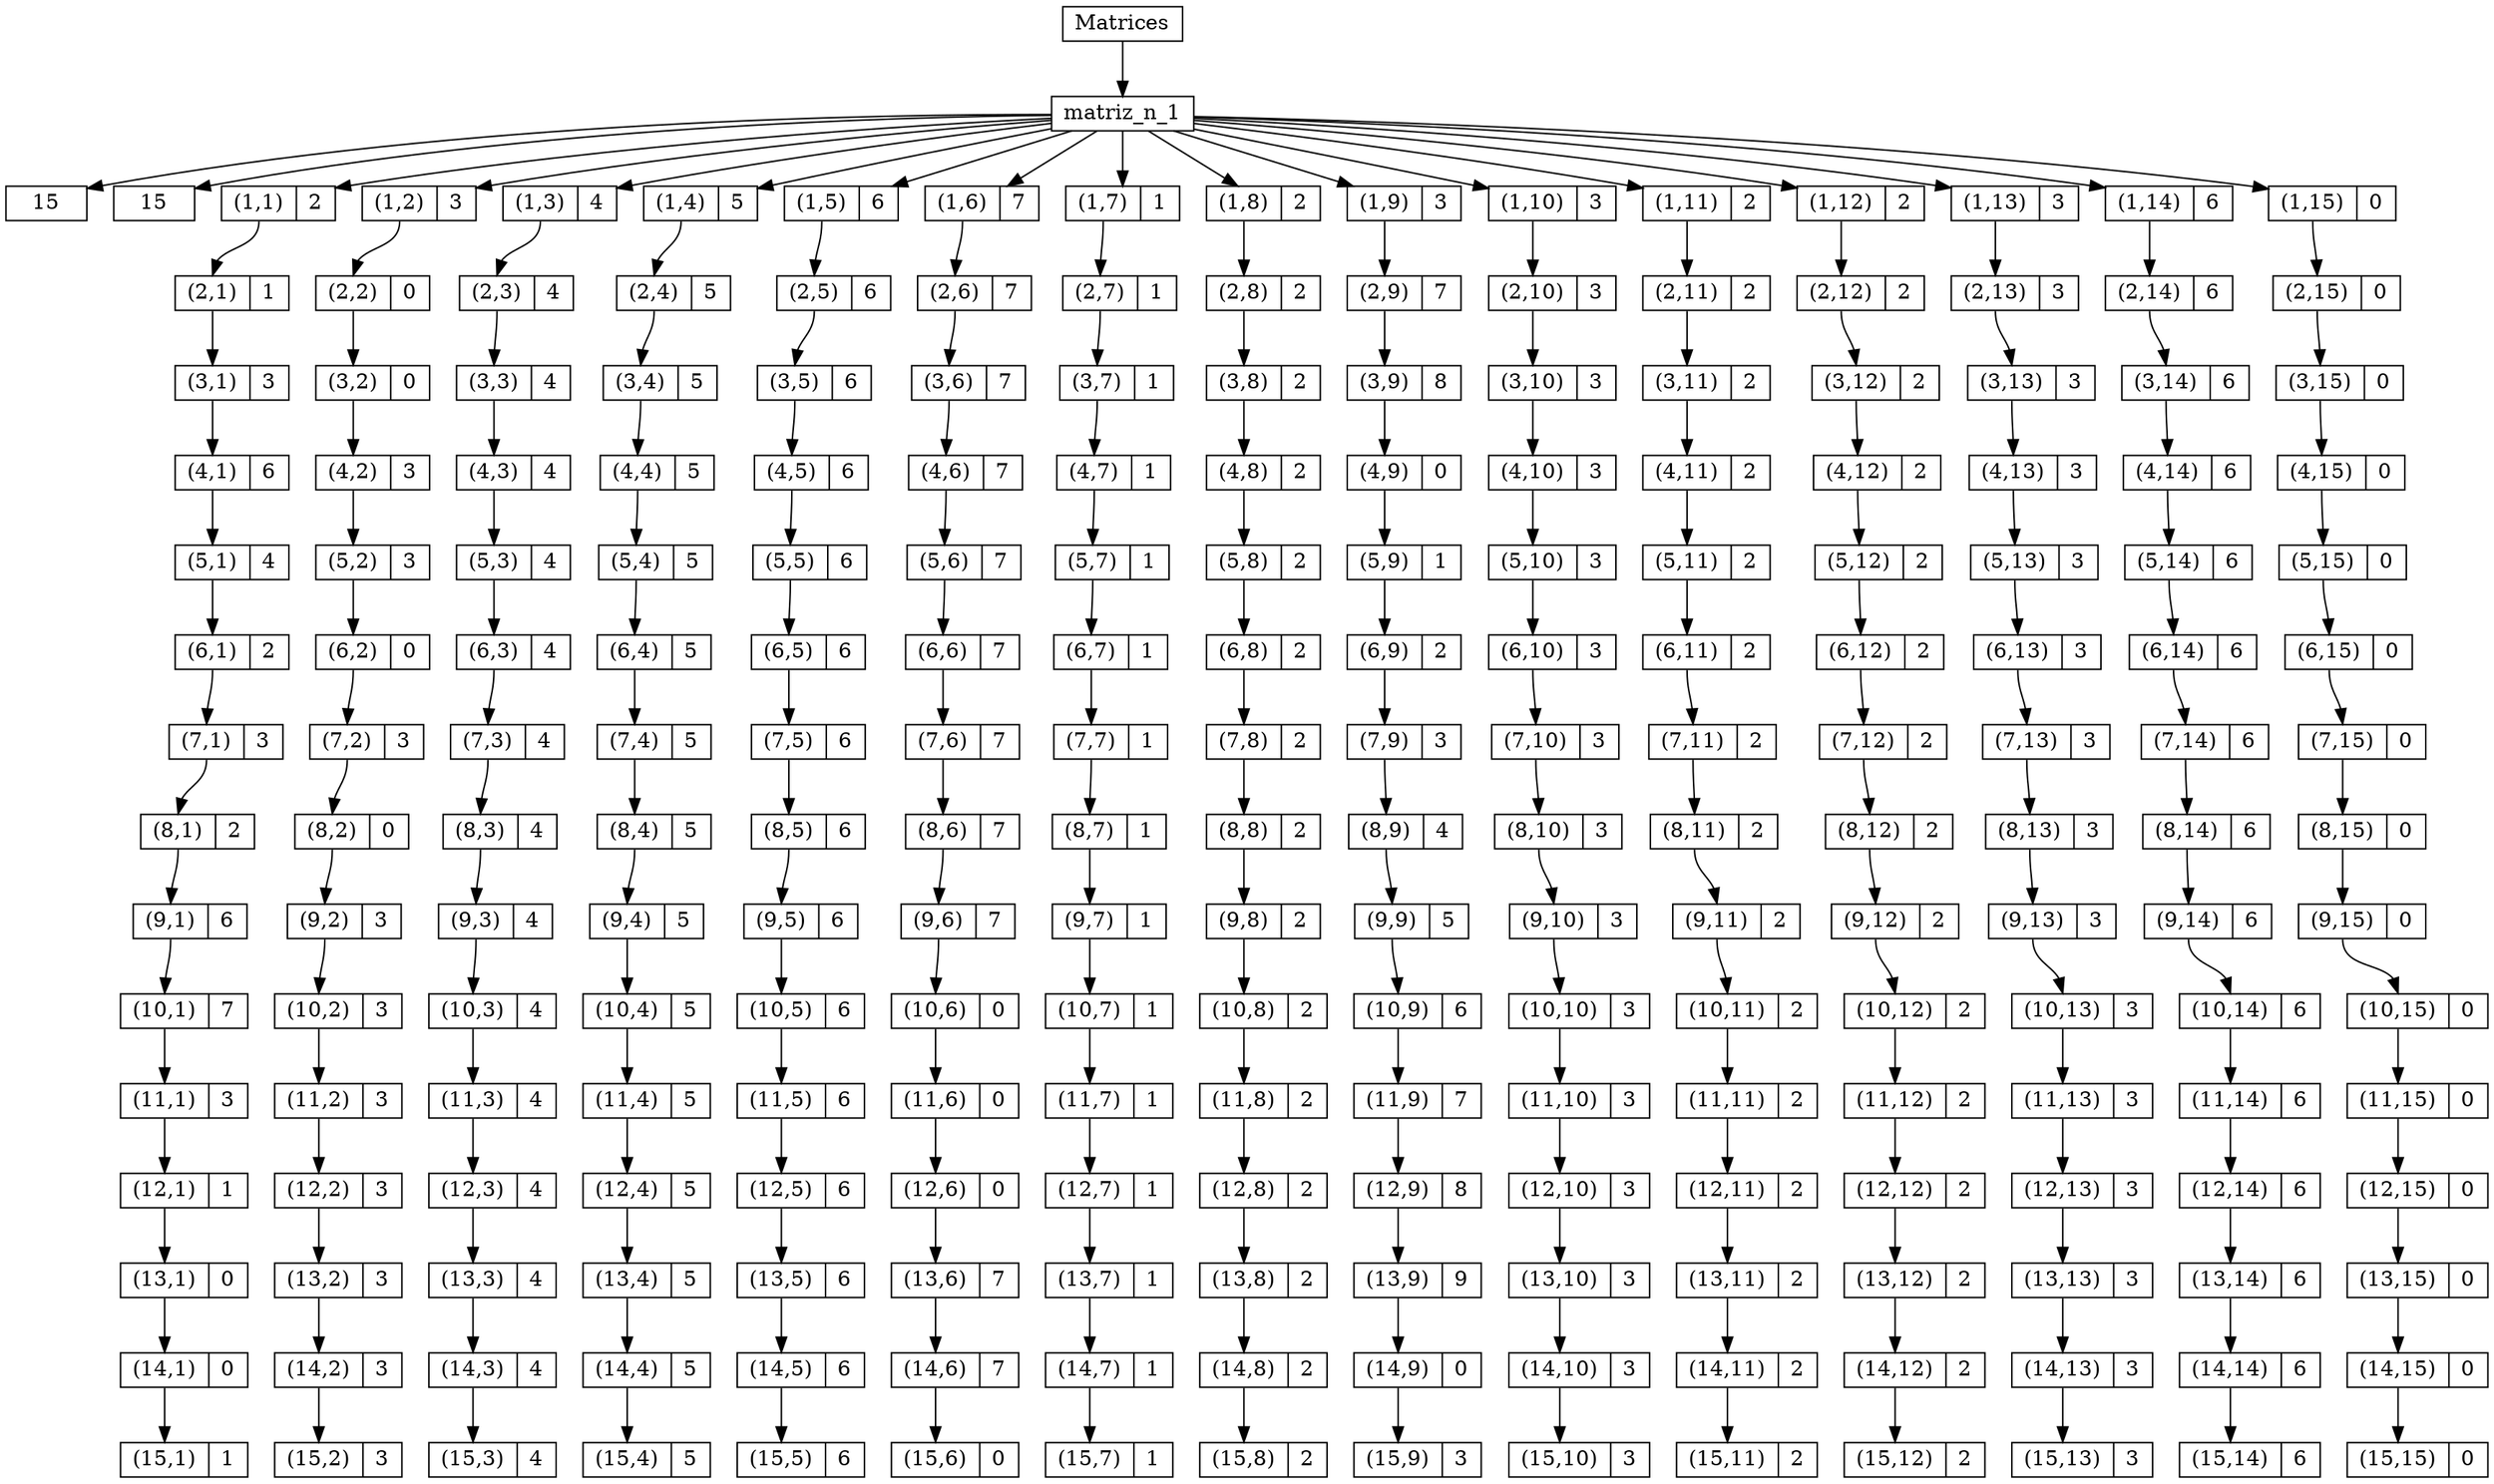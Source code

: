 digraph g {
	node [height=.1 shape=record]
	node00 [label=Matrices]
	node01 [label=matriz_n_1]
	node02 [label=15]
	node03 [label=15]
	node21 [label="<f0>(1,1) |<f1>2"]
	node22 [label="<f0>(1,2) |<f1>3"]
	node23 [label="<f0>(1,3) |<f1>4"]
	node24 [label="<f0>(1,4) |<f1>5"]
	node25 [label="<f0>(1,5) |<f1>6"]
	node26 [label="<f0>(1,6) |<f1>7"]
	node27 [label="<f0>(1,7) |<f1>1"]
	node28 [label="<f0>(1,8) |<f1>2"]
	node29 [label="<f0>(1,9) |<f1>3"]
	node210 [label="<f0>(1,10) |<f1>3"]
	node211 [label="<f0>(1,11) |<f1>2"]
	node212 [label="<f0>(1,12) |<f1>2"]
	node213 [label="<f0>(1,13) |<f1>3"]
	node214 [label="<f0>(1,14) |<f1>6"]
	node215 [label="<f0>(1,15) |<f1>0"]
	node41 [label="<f0>(2,1) |<f1>1"]
	node42 [label="<f0>(2,2) |<f1>0"]
	node43 [label="<f0>(2,3) |<f1>4"]
	node44 [label="<f0>(2,4) |<f1>5"]
	node45 [label="<f0>(2,5) |<f1>6"]
	node46 [label="<f0>(2,6) |<f1>7"]
	node47 [label="<f0>(2,7) |<f1>1"]
	node48 [label="<f0>(2,8) |<f1>2"]
	node49 [label="<f0>(2,9) |<f1>7"]
	node410 [label="<f0>(2,10) |<f1>3"]
	node411 [label="<f0>(2,11) |<f1>2"]
	node412 [label="<f0>(2,12) |<f1>2"]
	node413 [label="<f0>(2,13) |<f1>3"]
	node414 [label="<f0>(2,14) |<f1>6"]
	node415 [label="<f0>(2,15) |<f1>0"]
	node61 [label="<f0>(3,1) |<f1>3"]
	node62 [label="<f0>(3,2) |<f1>0"]
	node63 [label="<f0>(3,3) |<f1>4"]
	node64 [label="<f0>(3,4) |<f1>5"]
	node65 [label="<f0>(3,5) |<f1>6"]
	node66 [label="<f0>(3,6) |<f1>7"]
	node67 [label="<f0>(3,7) |<f1>1"]
	node68 [label="<f0>(3,8) |<f1>2"]
	node69 [label="<f0>(3,9) |<f1>8"]
	node610 [label="<f0>(3,10) |<f1>3"]
	node611 [label="<f0>(3,11) |<f1>2"]
	node612 [label="<f0>(3,12) |<f1>2"]
	node613 [label="<f0>(3,13) |<f1>3"]
	node614 [label="<f0>(3,14) |<f1>6"]
	node615 [label="<f0>(3,15) |<f1>0"]
	node81 [label="<f0>(4,1) |<f1>6"]
	node82 [label="<f0>(4,2) |<f1>3"]
	node83 [label="<f0>(4,3) |<f1>4"]
	node84 [label="<f0>(4,4) |<f1>5"]
	node85 [label="<f0>(4,5) |<f1>6"]
	node86 [label="<f0>(4,6) |<f1>7"]
	node87 [label="<f0>(4,7) |<f1>1"]
	node88 [label="<f0>(4,8) |<f1>2"]
	node89 [label="<f0>(4,9) |<f1>0"]
	node810 [label="<f0>(4,10) |<f1>3"]
	node811 [label="<f0>(4,11) |<f1>2"]
	node812 [label="<f0>(4,12) |<f1>2"]
	node813 [label="<f0>(4,13) |<f1>3"]
	node814 [label="<f0>(4,14) |<f1>6"]
	node815 [label="<f0>(4,15) |<f1>0"]
	node101 [label="<f0>(5,1) |<f1>4"]
	node102 [label="<f0>(5,2) |<f1>3"]
	node103 [label="<f0>(5,3) |<f1>4"]
	node104 [label="<f0>(5,4) |<f1>5"]
	node105 [label="<f0>(5,5) |<f1>6"]
	node106 [label="<f0>(5,6) |<f1>7"]
	node107 [label="<f0>(5,7) |<f1>1"]
	node108 [label="<f0>(5,8) |<f1>2"]
	node109 [label="<f0>(5,9) |<f1>1"]
	node1010 [label="<f0>(5,10) |<f1>3"]
	node1011 [label="<f0>(5,11) |<f1>2"]
	node1012 [label="<f0>(5,12) |<f1>2"]
	node1013 [label="<f0>(5,13) |<f1>3"]
	node1014 [label="<f0>(5,14) |<f1>6"]
	node1015 [label="<f0>(5,15) |<f1>0"]
	node121 [label="<f0>(6,1) |<f1>2"]
	node122 [label="<f0>(6,2) |<f1>0"]
	node123 [label="<f0>(6,3) |<f1>4"]
	node124 [label="<f0>(6,4) |<f1>5"]
	node125 [label="<f0>(6,5) |<f1>6"]
	node126 [label="<f0>(6,6) |<f1>7"]
	node127 [label="<f0>(6,7) |<f1>1"]
	node128 [label="<f0>(6,8) |<f1>2"]
	node129 [label="<f0>(6,9) |<f1>2"]
	node1210 [label="<f0>(6,10) |<f1>3"]
	node1211 [label="<f0>(6,11) |<f1>2"]
	node1212 [label="<f0>(6,12) |<f1>2"]
	node1213 [label="<f0>(6,13) |<f1>3"]
	node1214 [label="<f0>(6,14) |<f1>6"]
	node1215 [label="<f0>(6,15) |<f1>0"]
	node141 [label="<f0>(7,1) |<f1>3"]
	node142 [label="<f0>(7,2) |<f1>3"]
	node143 [label="<f0>(7,3) |<f1>4"]
	node144 [label="<f0>(7,4) |<f1>5"]
	node145 [label="<f0>(7,5) |<f1>6"]
	node146 [label="<f0>(7,6) |<f1>7"]
	node147 [label="<f0>(7,7) |<f1>1"]
	node148 [label="<f0>(7,8) |<f1>2"]
	node149 [label="<f0>(7,9) |<f1>3"]
	node1410 [label="<f0>(7,10) |<f1>3"]
	node1411 [label="<f0>(7,11) |<f1>2"]
	node1412 [label="<f0>(7,12) |<f1>2"]
	node1413 [label="<f0>(7,13) |<f1>3"]
	node1414 [label="<f0>(7,14) |<f1>6"]
	node1415 [label="<f0>(7,15) |<f1>0"]
	node161 [label="<f0>(8,1) |<f1>2"]
	node162 [label="<f0>(8,2) |<f1>0"]
	node163 [label="<f0>(8,3) |<f1>4"]
	node164 [label="<f0>(8,4) |<f1>5"]
	node165 [label="<f0>(8,5) |<f1>6"]
	node166 [label="<f0>(8,6) |<f1>7"]
	node167 [label="<f0>(8,7) |<f1>1"]
	node168 [label="<f0>(8,8) |<f1>2"]
	node169 [label="<f0>(8,9) |<f1>4"]
	node1610 [label="<f0>(8,10) |<f1>3"]
	node1611 [label="<f0>(8,11) |<f1>2"]
	node1612 [label="<f0>(8,12) |<f1>2"]
	node1613 [label="<f0>(8,13) |<f1>3"]
	node1614 [label="<f0>(8,14) |<f1>6"]
	node1615 [label="<f0>(8,15) |<f1>0"]
	node181 [label="<f0>(9,1) |<f1>6"]
	node182 [label="<f0>(9,2) |<f1>3"]
	node183 [label="<f0>(9,3) |<f1>4"]
	node184 [label="<f0>(9,4) |<f1>5"]
	node185 [label="<f0>(9,5) |<f1>6"]
	node186 [label="<f0>(9,6) |<f1>7"]
	node187 [label="<f0>(9,7) |<f1>1"]
	node188 [label="<f0>(9,8) |<f1>2"]
	node189 [label="<f0>(9,9) |<f1>5"]
	node1810 [label="<f0>(9,10) |<f1>3"]
	node1811 [label="<f0>(9,11) |<f1>2"]
	node1812 [label="<f0>(9,12) |<f1>2"]
	node1813 [label="<f0>(9,13) |<f1>3"]
	node1814 [label="<f0>(9,14) |<f1>6"]
	node1815 [label="<f0>(9,15) |<f1>0"]
	node201 [label="<f0>(10,1) |<f1>7"]
	node202 [label="<f0>(10,2) |<f1>3"]
	node203 [label="<f0>(10,3) |<f1>4"]
	node204 [label="<f0>(10,4) |<f1>5"]
	node205 [label="<f0>(10,5) |<f1>6"]
	node206 [label="<f0>(10,6) |<f1>0"]
	node207 [label="<f0>(10,7) |<f1>1"]
	node208 [label="<f0>(10,8) |<f1>2"]
	node209 [label="<f0>(10,9) |<f1>6"]
	node2010 [label="<f0>(10,10) |<f1>3"]
	node2011 [label="<f0>(10,11) |<f1>2"]
	node2012 [label="<f0>(10,12) |<f1>2"]
	node2013 [label="<f0>(10,13) |<f1>3"]
	node2014 [label="<f0>(10,14) |<f1>6"]
	node2015 [label="<f0>(10,15) |<f1>0"]
	node221 [label="<f0>(11,1) |<f1>3"]
	node222 [label="<f0>(11,2) |<f1>3"]
	node223 [label="<f0>(11,3) |<f1>4"]
	node224 [label="<f0>(11,4) |<f1>5"]
	node225 [label="<f0>(11,5) |<f1>6"]
	node226 [label="<f0>(11,6) |<f1>0"]
	node227 [label="<f0>(11,7) |<f1>1"]
	node228 [label="<f0>(11,8) |<f1>2"]
	node229 [label="<f0>(11,9) |<f1>7"]
	node2210 [label="<f0>(11,10) |<f1>3"]
	node2211 [label="<f0>(11,11) |<f1>2"]
	node2212 [label="<f0>(11,12) |<f1>2"]
	node2213 [label="<f0>(11,13) |<f1>3"]
	node2214 [label="<f0>(11,14) |<f1>6"]
	node2215 [label="<f0>(11,15) |<f1>0"]
	node241 [label="<f0>(12,1) |<f1>1"]
	node242 [label="<f0>(12,2) |<f1>3"]
	node243 [label="<f0>(12,3) |<f1>4"]
	node244 [label="<f0>(12,4) |<f1>5"]
	node245 [label="<f0>(12,5) |<f1>6"]
	node246 [label="<f0>(12,6) |<f1>0"]
	node247 [label="<f0>(12,7) |<f1>1"]
	node248 [label="<f0>(12,8) |<f1>2"]
	node249 [label="<f0>(12,9) |<f1>8"]
	node2410 [label="<f0>(12,10) |<f1>3"]
	node2411 [label="<f0>(12,11) |<f1>2"]
	node2412 [label="<f0>(12,12) |<f1>2"]
	node2413 [label="<f0>(12,13) |<f1>3"]
	node2414 [label="<f0>(12,14) |<f1>6"]
	node2415 [label="<f0>(12,15) |<f1>0"]
	node261 [label="<f0>(13,1) |<f1>0"]
	node262 [label="<f0>(13,2) |<f1>3"]
	node263 [label="<f0>(13,3) |<f1>4"]
	node264 [label="<f0>(13,4) |<f1>5"]
	node265 [label="<f0>(13,5) |<f1>6"]
	node266 [label="<f0>(13,6) |<f1>7"]
	node267 [label="<f0>(13,7) |<f1>1"]
	node268 [label="<f0>(13,8) |<f1>2"]
	node269 [label="<f0>(13,9) |<f1>9"]
	node2610 [label="<f0>(13,10) |<f1>3"]
	node2611 [label="<f0>(13,11) |<f1>2"]
	node2612 [label="<f0>(13,12) |<f1>2"]
	node2613 [label="<f0>(13,13) |<f1>3"]
	node2614 [label="<f0>(13,14) |<f1>6"]
	node2615 [label="<f0>(13,15) |<f1>0"]
	node281 [label="<f0>(14,1) |<f1>0"]
	node282 [label="<f0>(14,2) |<f1>3"]
	node283 [label="<f0>(14,3) |<f1>4"]
	node284 [label="<f0>(14,4) |<f1>5"]
	node285 [label="<f0>(14,5) |<f1>6"]
	node286 [label="<f0>(14,6) |<f1>7"]
	node287 [label="<f0>(14,7) |<f1>1"]
	node288 [label="<f0>(14,8) |<f1>2"]
	node289 [label="<f0>(14,9) |<f1>0"]
	node2810 [label="<f0>(14,10) |<f1>3"]
	node2811 [label="<f0>(14,11) |<f1>2"]
	node2812 [label="<f0>(14,12) |<f1>2"]
	node2813 [label="<f0>(14,13) |<f1>3"]
	node2814 [label="<f0>(14,14) |<f1>6"]
	node2815 [label="<f0>(14,15) |<f1>0"]
	node301 [label="<f0>(15,1) |<f1>1"]
	node302 [label="<f0>(15,2) |<f1>3"]
	node303 [label="<f0>(15,3) |<f1>4"]
	node304 [label="<f0>(15,4) |<f1>5"]
	node305 [label="<f0>(15,5) |<f1>6"]
	node306 [label="<f0>(15,6) |<f1>0"]
	node307 [label="<f0>(15,7) |<f1>1"]
	node308 [label="<f0>(15,8) |<f1>2"]
	node309 [label="<f0>(15,9) |<f1>3"]
	node3010 [label="<f0>(15,10) |<f1>3"]
	node3011 [label="<f0>(15,11) |<f1>2"]
	node3012 [label="<f0>(15,12) |<f1>2"]
	node3013 [label="<f0>(15,13) |<f1>3"]
	node3014 [label="<f0>(15,14) |<f1>6"]
	node3015 [label="<f0>(15,15) |<f1>0"]
	node00 -> node01
	node01 -> node02
	node01 -> node03
	node01 -> node21
	node01 -> node22
	node01 -> node23
	node01 -> node24
	node01 -> node25
	node01 -> node26
	node01 -> node27
	node01 -> node28
	node01 -> node29
	node01 -> node210
	node01 -> node211
	node01 -> node212
	node01 -> node213
	node01 -> node214
	node01 -> node215
	node21:f0 -> node41:f0
	node22:f0 -> node42:f0
	node23:f0 -> node43:f0
	node24:f0 -> node44:f0
	node25:f0 -> node45:f0
	node26:f0 -> node46:f0
	node27:f0 -> node47:f0
	node28:f0 -> node48:f0
	node29:f0 -> node49:f0
	node210:f0 -> node410:f0
	node211:f0 -> node411:f0
	node212:f0 -> node412:f0
	node213:f0 -> node413:f0
	node214:f0 -> node414:f0
	node215:f0 -> node415:f0
	node41:f0 -> node61:f0
	node42:f0 -> node62:f0
	node43:f0 -> node63:f0
	node44:f0 -> node64:f0
	node45:f0 -> node65:f0
	node46:f0 -> node66:f0
	node47:f0 -> node67:f0
	node48:f0 -> node68:f0
	node49:f0 -> node69:f0
	node410:f0 -> node610:f0
	node411:f0 -> node611:f0
	node412:f0 -> node612:f0
	node413:f0 -> node613:f0
	node414:f0 -> node614:f0
	node415:f0 -> node615:f0
	node61:f0 -> node81:f0
	node62:f0 -> node82:f0
	node63:f0 -> node83:f0
	node64:f0 -> node84:f0
	node65:f0 -> node85:f0
	node66:f0 -> node86:f0
	node67:f0 -> node87:f0
	node68:f0 -> node88:f0
	node69:f0 -> node89:f0
	node610:f0 -> node810:f0
	node611:f0 -> node811:f0
	node612:f0 -> node812:f0
	node613:f0 -> node813:f0
	node614:f0 -> node814:f0
	node615:f0 -> node815:f0
	node81:f0 -> node101:f0
	node82:f0 -> node102:f0
	node83:f0 -> node103:f0
	node84:f0 -> node104:f0
	node85:f0 -> node105:f0
	node86:f0 -> node106:f0
	node87:f0 -> node107:f0
	node88:f0 -> node108:f0
	node89:f0 -> node109:f0
	node810:f0 -> node1010:f0
	node811:f0 -> node1011:f0
	node812:f0 -> node1012:f0
	node813:f0 -> node1013:f0
	node814:f0 -> node1014:f0
	node815:f0 -> node1015:f0
	node101:f0 -> node121:f0
	node102:f0 -> node122:f0
	node103:f0 -> node123:f0
	node104:f0 -> node124:f0
	node105:f0 -> node125:f0
	node106:f0 -> node126:f0
	node107:f0 -> node127:f0
	node108:f0 -> node128:f0
	node109:f0 -> node129:f0
	node1010:f0 -> node1210:f0
	node1011:f0 -> node1211:f0
	node1012:f0 -> node1212:f0
	node1013:f0 -> node1213:f0
	node1014:f0 -> node1214:f0
	node1015:f0 -> node1215:f0
	node121:f0 -> node141:f0
	node122:f0 -> node142:f0
	node123:f0 -> node143:f0
	node124:f0 -> node144:f0
	node125:f0 -> node145:f0
	node126:f0 -> node146:f0
	node127:f0 -> node147:f0
	node128:f0 -> node148:f0
	node129:f0 -> node149:f0
	node1210:f0 -> node1410:f0
	node1211:f0 -> node1411:f0
	node1212:f0 -> node1412:f0
	node1213:f0 -> node1413:f0
	node1214:f0 -> node1414:f0
	node1215:f0 -> node1415:f0
	node141:f0 -> node161:f0
	node142:f0 -> node162:f0
	node143:f0 -> node163:f0
	node144:f0 -> node164:f0
	node145:f0 -> node165:f0
	node146:f0 -> node166:f0
	node147:f0 -> node167:f0
	node148:f0 -> node168:f0
	node149:f0 -> node169:f0
	node1410:f0 -> node1610:f0
	node1411:f0 -> node1611:f0
	node1412:f0 -> node1612:f0
	node1413:f0 -> node1613:f0
	node1414:f0 -> node1614:f0
	node1415:f0 -> node1615:f0
	node161:f0 -> node181:f0
	node162:f0 -> node182:f0
	node163:f0 -> node183:f0
	node164:f0 -> node184:f0
	node165:f0 -> node185:f0
	node166:f0 -> node186:f0
	node167:f0 -> node187:f0
	node168:f0 -> node188:f0
	node169:f0 -> node189:f0
	node1610:f0 -> node1810:f0
	node1611:f0 -> node1811:f0
	node1612:f0 -> node1812:f0
	node1613:f0 -> node1813:f0
	node1614:f0 -> node1814:f0
	node1615:f0 -> node1815:f0
	node181:f0 -> node201:f0
	node182:f0 -> node202:f0
	node183:f0 -> node203:f0
	node184:f0 -> node204:f0
	node185:f0 -> node205:f0
	node186:f0 -> node206:f0
	node187:f0 -> node207:f0
	node188:f0 -> node208:f0
	node189:f0 -> node209:f0
	node1810:f0 -> node2010:f0
	node1811:f0 -> node2011:f0
	node1812:f0 -> node2012:f0
	node1813:f0 -> node2013:f0
	node1814:f0 -> node2014:f0
	node1815:f0 -> node2015:f0
	node201:f0 -> node221:f0
	node202:f0 -> node222:f0
	node203:f0 -> node223:f0
	node204:f0 -> node224:f0
	node205:f0 -> node225:f0
	node206:f0 -> node226:f0
	node207:f0 -> node227:f0
	node208:f0 -> node228:f0
	node209:f0 -> node229:f0
	node2010:f0 -> node2210:f0
	node2011:f0 -> node2211:f0
	node2012:f0 -> node2212:f0
	node2013:f0 -> node2213:f0
	node2014:f0 -> node2214:f0
	node2015:f0 -> node2215:f0
	node221:f0 -> node241:f0
	node222:f0 -> node242:f0
	node223:f0 -> node243:f0
	node224:f0 -> node244:f0
	node225:f0 -> node245:f0
	node226:f0 -> node246:f0
	node227:f0 -> node247:f0
	node228:f0 -> node248:f0
	node229:f0 -> node249:f0
	node2210:f0 -> node2410:f0
	node2211:f0 -> node2411:f0
	node2212:f0 -> node2412:f0
	node2213:f0 -> node2413:f0
	node2214:f0 -> node2414:f0
	node2215:f0 -> node2415:f0
	node241:f0 -> node261:f0
	node242:f0 -> node262:f0
	node243:f0 -> node263:f0
	node244:f0 -> node264:f0
	node245:f0 -> node265:f0
	node246:f0 -> node266:f0
	node247:f0 -> node267:f0
	node248:f0 -> node268:f0
	node249:f0 -> node269:f0
	node2410:f0 -> node2610:f0
	node2411:f0 -> node2611:f0
	node2412:f0 -> node2612:f0
	node2413:f0 -> node2613:f0
	node2414:f0 -> node2614:f0
	node2415:f0 -> node2615:f0
	node261:f0 -> node281:f0
	node262:f0 -> node282:f0
	node263:f0 -> node283:f0
	node264:f0 -> node284:f0
	node265:f0 -> node285:f0
	node266:f0 -> node286:f0
	node267:f0 -> node287:f0
	node268:f0 -> node288:f0
	node269:f0 -> node289:f0
	node2610:f0 -> node2810:f0
	node2611:f0 -> node2811:f0
	node2612:f0 -> node2812:f0
	node2613:f0 -> node2813:f0
	node2614:f0 -> node2814:f0
	node2615:f0 -> node2815:f0
	node281:f0 -> node301:f0
	node282:f0 -> node302:f0
	node283:f0 -> node303:f0
	node284:f0 -> node304:f0
	node285:f0 -> node305:f0
	node286:f0 -> node306:f0
	node287:f0 -> node307:f0
	node288:f0 -> node308:f0
	node289:f0 -> node309:f0
	node2810:f0 -> node3010:f0
	node2811:f0 -> node3011:f0
	node2812:f0 -> node3012:f0
	node2813:f0 -> node3013:f0
	node2814:f0 -> node3014:f0
	node2815:f0 -> node3015:f0
}
